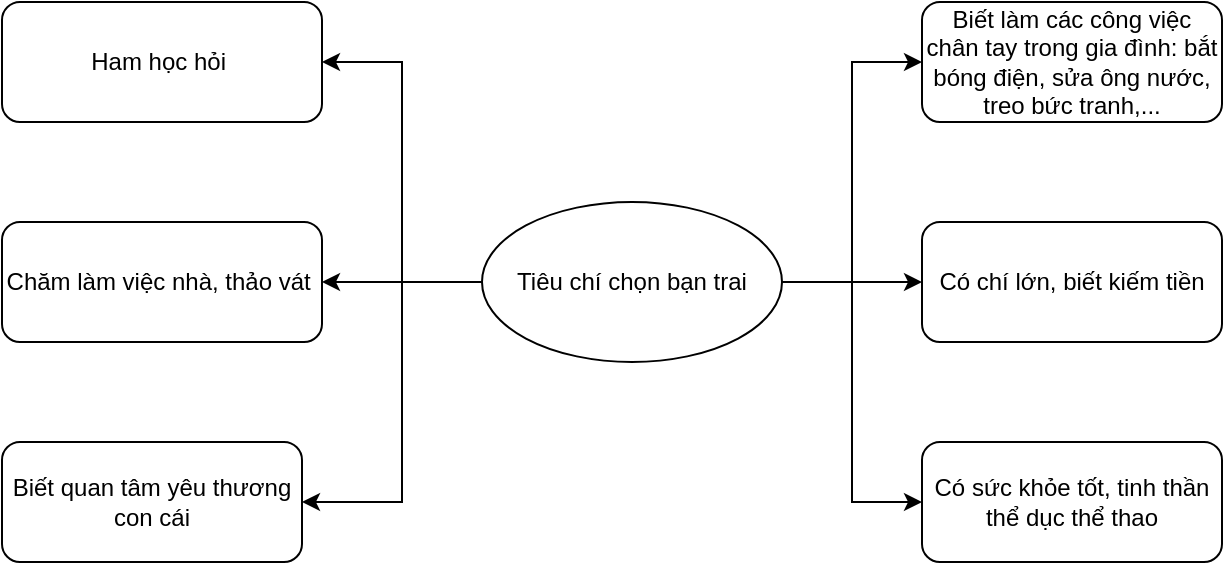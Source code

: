 <mxfile version="16.6.6" type="device"><diagram id="71xREyds8anOtjX_TKZZ" name="Page-1"><mxGraphModel dx="1007" dy="479" grid="1" gridSize="10" guides="1" tooltips="1" connect="1" arrows="1" fold="1" page="1" pageScale="1" pageWidth="827" pageHeight="1169" math="0" shadow="0"><root><mxCell id="0"/><mxCell id="1" parent="0"/><mxCell id="E3NFwSlx-dI5PLKaPndp-9" style="edgeStyle=orthogonalEdgeStyle;rounded=0;orthogonalLoop=1;jettySize=auto;html=1;entryX=0;entryY=0.5;entryDx=0;entryDy=0;" edge="1" parent="1" source="E3NFwSlx-dI5PLKaPndp-1" target="E3NFwSlx-dI5PLKaPndp-2"><mxGeometry relative="1" as="geometry"/></mxCell><mxCell id="E3NFwSlx-dI5PLKaPndp-10" style="edgeStyle=orthogonalEdgeStyle;rounded=0;orthogonalLoop=1;jettySize=auto;html=1;entryX=0;entryY=0.5;entryDx=0;entryDy=0;" edge="1" parent="1" source="E3NFwSlx-dI5PLKaPndp-1" target="E3NFwSlx-dI5PLKaPndp-3"><mxGeometry relative="1" as="geometry"/></mxCell><mxCell id="E3NFwSlx-dI5PLKaPndp-11" style="edgeStyle=orthogonalEdgeStyle;rounded=0;orthogonalLoop=1;jettySize=auto;html=1;entryX=0;entryY=0.5;entryDx=0;entryDy=0;" edge="1" parent="1" source="E3NFwSlx-dI5PLKaPndp-1" target="E3NFwSlx-dI5PLKaPndp-4"><mxGeometry relative="1" as="geometry"/></mxCell><mxCell id="E3NFwSlx-dI5PLKaPndp-12" style="edgeStyle=orthogonalEdgeStyle;rounded=0;orthogonalLoop=1;jettySize=auto;html=1;" edge="1" parent="1" source="E3NFwSlx-dI5PLKaPndp-1" target="E3NFwSlx-dI5PLKaPndp-7"><mxGeometry relative="1" as="geometry"><Array as="points"><mxPoint x="340" y="330"/><mxPoint x="340" y="330"/></Array></mxGeometry></mxCell><mxCell id="E3NFwSlx-dI5PLKaPndp-13" style="edgeStyle=orthogonalEdgeStyle;rounded=0;orthogonalLoop=1;jettySize=auto;html=1;entryX=1;entryY=0.5;entryDx=0;entryDy=0;" edge="1" parent="1" source="E3NFwSlx-dI5PLKaPndp-1" target="E3NFwSlx-dI5PLKaPndp-8"><mxGeometry relative="1" as="geometry"><Array as="points"><mxPoint x="320" y="330"/><mxPoint x="320" y="220"/></Array></mxGeometry></mxCell><mxCell id="E3NFwSlx-dI5PLKaPndp-14" style="edgeStyle=orthogonalEdgeStyle;rounded=0;orthogonalLoop=1;jettySize=auto;html=1;entryX=1;entryY=0.5;entryDx=0;entryDy=0;" edge="1" parent="1" source="E3NFwSlx-dI5PLKaPndp-1" target="E3NFwSlx-dI5PLKaPndp-6"><mxGeometry relative="1" as="geometry"><Array as="points"><mxPoint x="320" y="330"/><mxPoint x="320" y="440"/></Array></mxGeometry></mxCell><mxCell id="E3NFwSlx-dI5PLKaPndp-1" value="Tiêu chí chọn bạn trai" style="ellipse;whiteSpace=wrap;html=1;" vertex="1" parent="1"><mxGeometry x="360" y="290" width="150" height="80" as="geometry"/></mxCell><mxCell id="E3NFwSlx-dI5PLKaPndp-2" value="Có chí lớn, biết kiếm tiền" style="rounded=1;whiteSpace=wrap;html=1;" vertex="1" parent="1"><mxGeometry x="580" y="300" width="150" height="60" as="geometry"/></mxCell><mxCell id="E3NFwSlx-dI5PLKaPndp-3" value="Biết làm các công việc chân tay trong gia đình: bắt bóng điện, sửa ông nước, treo bức tranh,..." style="rounded=1;whiteSpace=wrap;html=1;" vertex="1" parent="1"><mxGeometry x="580" y="190" width="150" height="60" as="geometry"/></mxCell><mxCell id="E3NFwSlx-dI5PLKaPndp-4" value="Có sức khỏe tốt, tinh thần thể dục thể thao" style="rounded=1;whiteSpace=wrap;html=1;" vertex="1" parent="1"><mxGeometry x="580" y="410" width="150" height="60" as="geometry"/></mxCell><mxCell id="E3NFwSlx-dI5PLKaPndp-6" value="Biết quan tâm yêu thương con cái" style="rounded=1;whiteSpace=wrap;html=1;" vertex="1" parent="1"><mxGeometry x="120" y="410" width="150" height="60" as="geometry"/></mxCell><mxCell id="E3NFwSlx-dI5PLKaPndp-7" value="Chăm làm việc nhà, thảo vát&amp;nbsp;" style="rounded=1;whiteSpace=wrap;html=1;" vertex="1" parent="1"><mxGeometry x="120" y="300" width="160" height="60" as="geometry"/></mxCell><mxCell id="E3NFwSlx-dI5PLKaPndp-8" value="Ham học hỏi&amp;nbsp;" style="rounded=1;whiteSpace=wrap;html=1;" vertex="1" parent="1"><mxGeometry x="120" y="190" width="160" height="60" as="geometry"/></mxCell></root></mxGraphModel></diagram></mxfile>